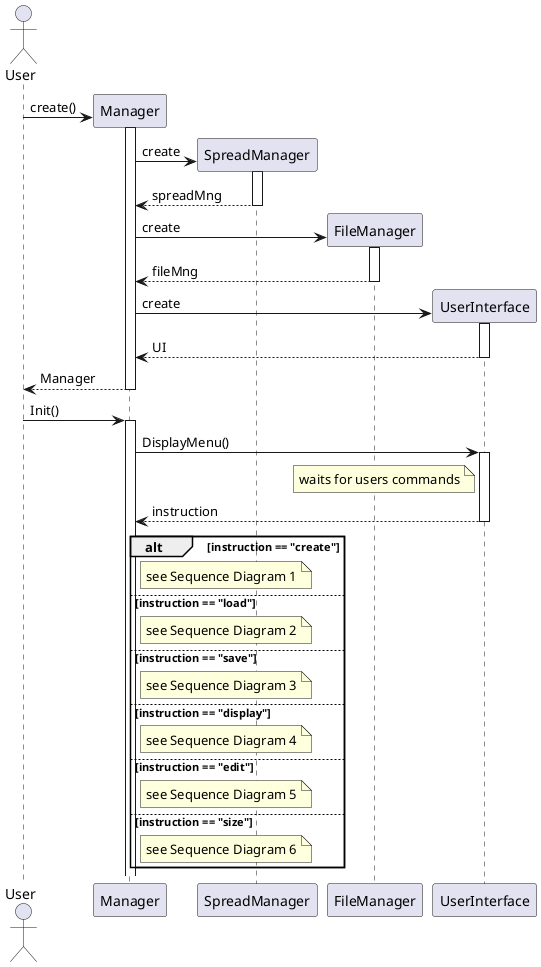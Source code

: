 @startuml

actor User
User -> Manager **: create()
activate Manager 

Manager -> SpreadManager **: create
activate SpreadManager
return spreadMng

Manager -> FileManager **: create
activate FileManager
return fileMng

Manager -> UserInterface **: create
activate UserInterface
return UI

return Manager


User -> Manager ++: Init()
Manager -> UserInterface ++: DisplayMenu()

note left UserInterface : waits for users commands

return instruction

alt instruction == "create"
    note right Manager : see Sequence Diagram 1
else instruction == "load"
    note right Manager : see Sequence Diagram 2
else instruction == "save"
    note right Manager : see Sequence Diagram 3
else instruction == "display"
    note right Manager : see Sequence Diagram 4
else instruction == "edit"
    note right Manager : see Sequence Diagram 5
else instruction == "size"
    note right Manager : see Sequence Diagram 6
end
@enduml
